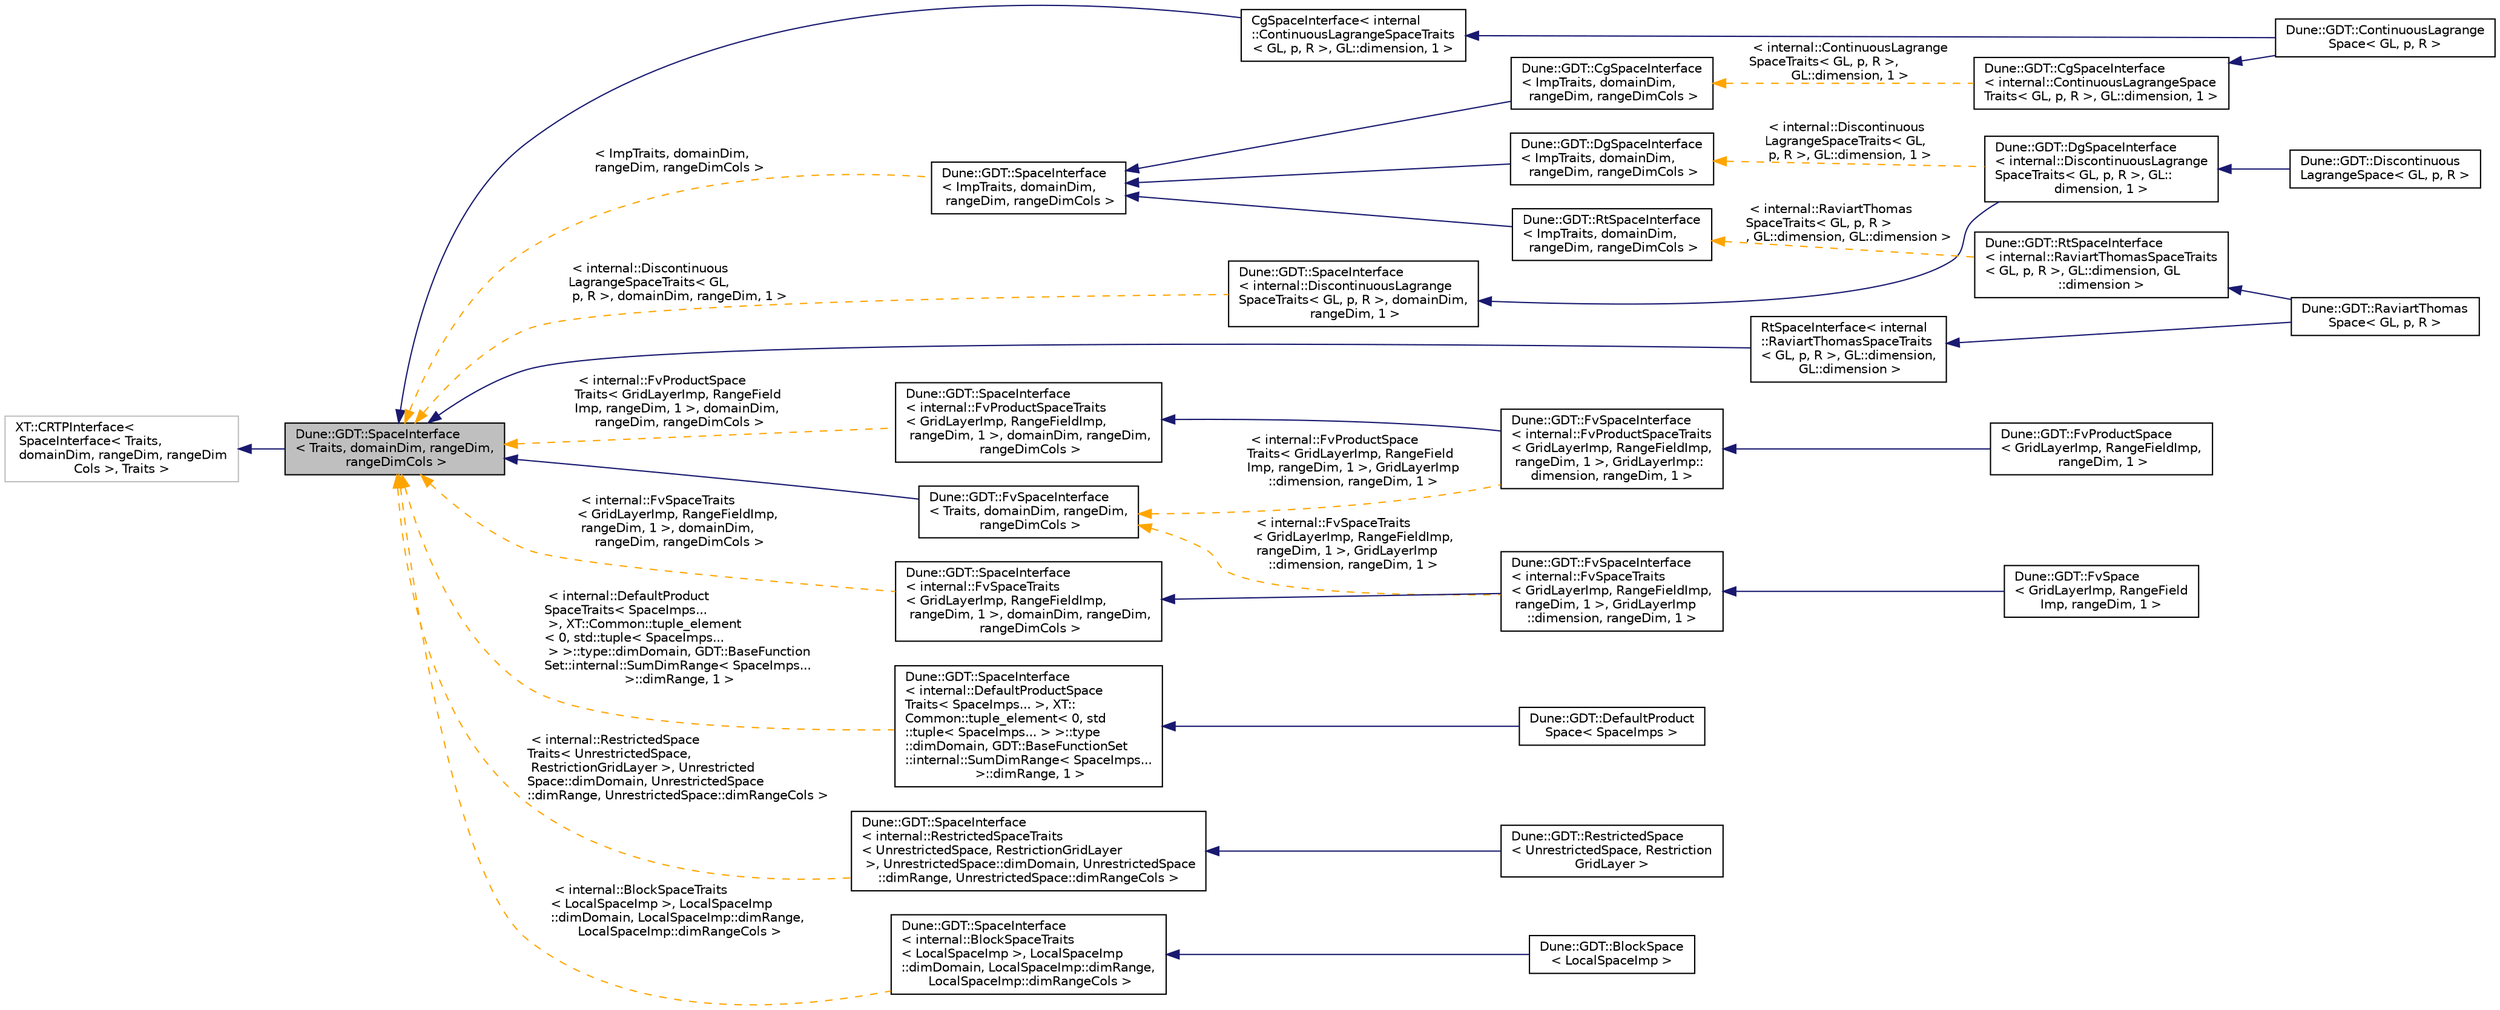 digraph "Dune::GDT::SpaceInterface&lt; Traits, domainDim, rangeDim, rangeDimCols &gt;"
{
  edge [fontname="Helvetica",fontsize="10",labelfontname="Helvetica",labelfontsize="10"];
  node [fontname="Helvetica",fontsize="10",shape=record];
  rankdir="LR";
  Node0 [label="Dune::GDT::SpaceInterface\l\< Traits, domainDim, rangeDim,\l rangeDimCols \>",height=0.2,width=0.4,color="black", fillcolor="grey75", style="filled", fontcolor="black"];
  Node1 -> Node0 [dir="back",color="midnightblue",fontsize="10",style="solid",fontname="Helvetica"];
  Node1 [label="XT::CRTPInterface\<\l SpaceInterface\< Traits,\l domainDim, rangeDim, rangeDim\lCols \>, Traits \>",height=0.2,width=0.4,color="grey75", fillcolor="white", style="filled"];
  Node0 -> Node2 [dir="back",color="midnightblue",fontsize="10",style="solid",fontname="Helvetica"];
  Node2 [label="CgSpaceInterface\< internal\l::ContinuousLagrangeSpaceTraits\l\< GL, p, R \>, GL::dimension, 1 \>",height=0.2,width=0.4,color="black", fillcolor="white", style="filled",URL="$a02461.html"];
  Node2 -> Node3 [dir="back",color="midnightblue",fontsize="10",style="solid",fontname="Helvetica"];
  Node3 [label="Dune::GDT::ContinuousLagrange\lSpace\< GL, p, R \>",height=0.2,width=0.4,color="black", fillcolor="white", style="filled",URL="$a02453.html"];
  Node0 -> Node4 [dir="back",color="midnightblue",fontsize="10",style="solid",fontname="Helvetica"];
  Node4 [label="Dune::GDT::FvSpaceInterface\l\< Traits, domainDim, rangeDim,\l rangeDimCols \>",height=0.2,width=0.4,color="black", fillcolor="white", style="filled",URL="$a02621.html"];
  Node4 -> Node5 [dir="back",color="orange",fontsize="10",style="dashed",label=" \< internal::FvSpaceTraits\l\< GridLayerImp, RangeFieldImp,\l rangeDim, 1 \>, GridLayerImp\l::dimension, rangeDim, 1 \>" ,fontname="Helvetica"];
  Node5 [label="Dune::GDT::FvSpaceInterface\l\< internal::FvSpaceTraits\l\< GridLayerImp, RangeFieldImp,\l rangeDim, 1 \>, GridLayerImp\l::dimension, rangeDim, 1 \>",height=0.2,width=0.4,color="black", fillcolor="white", style="filled",URL="$a02621.html"];
  Node5 -> Node6 [dir="back",color="midnightblue",fontsize="10",style="solid",fontname="Helvetica"];
  Node6 [label="Dune::GDT::FvSpace\l\< GridLayerImp, RangeField\lImp, rangeDim, 1 \>",height=0.2,width=0.4,color="black", fillcolor="white", style="filled",URL="$a02617.html"];
  Node4 -> Node7 [dir="back",color="orange",fontsize="10",style="dashed",label=" \< internal::FvProductSpace\lTraits\< GridLayerImp, RangeField\lImp, rangeDim, 1 \>, GridLayerImp\l::dimension, rangeDim, 1 \>" ,fontname="Helvetica"];
  Node7 [label="Dune::GDT::FvSpaceInterface\l\< internal::FvProductSpaceTraits\l\< GridLayerImp, RangeFieldImp,\l rangeDim, 1 \>, GridLayerImp::\ldimension, rangeDim, 1 \>",height=0.2,width=0.4,color="black", fillcolor="white", style="filled",URL="$a02621.html"];
  Node7 -> Node8 [dir="back",color="midnightblue",fontsize="10",style="solid",fontname="Helvetica"];
  Node8 [label="Dune::GDT::FvProductSpace\l\< GridLayerImp, RangeFieldImp,\l rangeDim, 1 \>",height=0.2,width=0.4,color="black", fillcolor="white", style="filled",URL="$a02645.html"];
  Node0 -> Node9 [dir="back",color="midnightblue",fontsize="10",style="solid",fontname="Helvetica"];
  Node9 [label="RtSpaceInterface\< internal\l::RaviartThomasSpaceTraits\l\< GL, p, R \>, GL::dimension,\l GL::dimension \>",height=0.2,width=0.4,color="black", fillcolor="white", style="filled",URL="$a02893.html"];
  Node9 -> Node10 [dir="back",color="midnightblue",fontsize="10",style="solid",fontname="Helvetica"];
  Node10 [label="Dune::GDT::RaviartThomas\lSpace\< GL, p, R \>",height=0.2,width=0.4,color="black", fillcolor="white", style="filled",URL="$a02857.html"];
  Node0 -> Node11 [dir="back",color="orange",fontsize="10",style="dashed",label=" \< internal::DefaultProduct\lSpaceTraits\< SpaceImps...\l \>, XT::Common::tuple_element\l\< 0, std::tuple\< SpaceImps...\l \> \>::type::dimDomain, GDT::BaseFunction\lSet::internal::SumDimRange\< SpaceImps...\l \>::dimRange, 1 \>" ,fontname="Helvetica"];
  Node11 [label="Dune::GDT::SpaceInterface\l\< internal::DefaultProductSpace\lTraits\< SpaceImps... \>, XT::\lCommon::tuple_element\< 0, std\l::tuple\< SpaceImps... \> \>::type\l::dimDomain, GDT::BaseFunctionSet\l::internal::SumDimRange\< SpaceImps...\l \>::dimRange, 1 \>",height=0.2,width=0.4,color="black", fillcolor="white", style="filled",URL="$a02693.html"];
  Node11 -> Node12 [dir="back",color="midnightblue",fontsize="10",style="solid",fontname="Helvetica"];
  Node12 [label="Dune::GDT::DefaultProduct\lSpace\< SpaceImps \>",height=0.2,width=0.4,color="black", fillcolor="white", style="filled",URL="$a02825.html"];
  Node0 -> Node13 [dir="back",color="orange",fontsize="10",style="dashed",label=" \< internal::Discontinuous\lLagrangeSpaceTraits\< GL,\l p, R \>, domainDim, rangeDim, 1 \>" ,fontname="Helvetica"];
  Node13 [label="Dune::GDT::SpaceInterface\l\< internal::DiscontinuousLagrange\lSpaceTraits\< GL, p, R \>, domainDim,\l rangeDim, 1 \>",height=0.2,width=0.4,color="black", fillcolor="white", style="filled",URL="$a02693.html"];
  Node13 -> Node14 [dir="back",color="midnightblue",fontsize="10",style="solid",fontname="Helvetica"];
  Node14 [label="Dune::GDT::DgSpaceInterface\l\< internal::DiscontinuousLagrange\lSpaceTraits\< GL, p, R \>, GL::\ldimension, 1 \>",height=0.2,width=0.4,color="black", fillcolor="white", style="filled",URL="$a02577.html"];
  Node14 -> Node15 [dir="back",color="midnightblue",fontsize="10",style="solid",fontname="Helvetica"];
  Node15 [label="Dune::GDT::Discontinuous\lLagrangeSpace\< GL, p, R \>",height=0.2,width=0.4,color="black", fillcolor="white", style="filled",URL="$a02549.html"];
  Node0 -> Node16 [dir="back",color="orange",fontsize="10",style="dashed",label=" \< ImpTraits, domainDim,\l rangeDim, rangeDimCols \>" ,fontname="Helvetica"];
  Node16 [label="Dune::GDT::SpaceInterface\l\< ImpTraits, domainDim,\l rangeDim, rangeDimCols \>",height=0.2,width=0.4,color="black", fillcolor="white", style="filled",URL="$a02693.html"];
  Node16 -> Node17 [dir="back",color="midnightblue",fontsize="10",style="solid",fontname="Helvetica"];
  Node17 [label="Dune::GDT::CgSpaceInterface\l\< ImpTraits, domainDim,\l rangeDim, rangeDimCols \>",height=0.2,width=0.4,color="black", fillcolor="white", style="filled",URL="$a02461.html"];
  Node17 -> Node18 [dir="back",color="orange",fontsize="10",style="dashed",label=" \< internal::ContinuousLagrange\lSpaceTraits\< GL, p, R \>,\l GL::dimension, 1 \>" ,fontname="Helvetica"];
  Node18 [label="Dune::GDT::CgSpaceInterface\l\< internal::ContinuousLagrangeSpace\lTraits\< GL, p, R \>, GL::dimension, 1 \>",height=0.2,width=0.4,color="black", fillcolor="white", style="filled",URL="$a02461.html"];
  Node18 -> Node3 [dir="back",color="midnightblue",fontsize="10",style="solid",fontname="Helvetica"];
  Node16 -> Node19 [dir="back",color="midnightblue",fontsize="10",style="solid",fontname="Helvetica"];
  Node19 [label="Dune::GDT::DgSpaceInterface\l\< ImpTraits, domainDim,\l rangeDim, rangeDimCols \>",height=0.2,width=0.4,color="black", fillcolor="white", style="filled",URL="$a02577.html"];
  Node19 -> Node14 [dir="back",color="orange",fontsize="10",style="dashed",label=" \< internal::Discontinuous\lLagrangeSpaceTraits\< GL,\l p, R \>, GL::dimension, 1 \>" ,fontname="Helvetica"];
  Node16 -> Node20 [dir="back",color="midnightblue",fontsize="10",style="solid",fontname="Helvetica"];
  Node20 [label="Dune::GDT::RtSpaceInterface\l\< ImpTraits, domainDim,\l rangeDim, rangeDimCols \>",height=0.2,width=0.4,color="black", fillcolor="white", style="filled",URL="$a02893.html"];
  Node20 -> Node21 [dir="back",color="orange",fontsize="10",style="dashed",label=" \< internal::RaviartThomas\lSpaceTraits\< GL, p, R \>\l, GL::dimension, GL::dimension \>" ,fontname="Helvetica"];
  Node21 [label="Dune::GDT::RtSpaceInterface\l\< internal::RaviartThomasSpaceTraits\l\< GL, p, R \>, GL::dimension, GL\l::dimension \>",height=0.2,width=0.4,color="black", fillcolor="white", style="filled",URL="$a02893.html"];
  Node21 -> Node10 [dir="back",color="midnightblue",fontsize="10",style="solid",fontname="Helvetica"];
  Node0 -> Node22 [dir="back",color="orange",fontsize="10",style="dashed",label=" \< internal::RestrictedSpace\lTraits\< UnrestrictedSpace,\l RestrictionGridLayer \>, Unrestricted\lSpace::dimDomain, UnrestrictedSpace\l::dimRange, UnrestrictedSpace::dimRangeCols \>" ,fontname="Helvetica"];
  Node22 [label="Dune::GDT::SpaceInterface\l\< internal::RestrictedSpaceTraits\l\< UnrestrictedSpace, RestrictionGridLayer\l \>, UnrestrictedSpace::dimDomain, UnrestrictedSpace\l::dimRange, UnrestrictedSpace::dimRangeCols \>",height=0.2,width=0.4,color="black", fillcolor="white", style="filled",URL="$a02693.html"];
  Node22 -> Node23 [dir="back",color="midnightblue",fontsize="10",style="solid",fontname="Helvetica"];
  Node23 [label="Dune::GDT::RestrictedSpace\l\< UnrestrictedSpace, Restriction\lGridLayer \>",height=0.2,width=0.4,color="black", fillcolor="white", style="filled",URL="$a02217.html"];
  Node0 -> Node24 [dir="back",color="orange",fontsize="10",style="dashed",label=" \< internal::FvProductSpace\lTraits\< GridLayerImp, RangeField\lImp, rangeDim, 1 \>, domainDim,\l rangeDim, rangeDimCols \>" ,fontname="Helvetica"];
  Node24 [label="Dune::GDT::SpaceInterface\l\< internal::FvProductSpaceTraits\l\< GridLayerImp, RangeFieldImp,\l rangeDim, 1 \>, domainDim, rangeDim,\l rangeDimCols \>",height=0.2,width=0.4,color="black", fillcolor="white", style="filled",URL="$a02693.html"];
  Node24 -> Node7 [dir="back",color="midnightblue",fontsize="10",style="solid",fontname="Helvetica"];
  Node0 -> Node25 [dir="back",color="orange",fontsize="10",style="dashed",label=" \< internal::FvSpaceTraits\l\< GridLayerImp, RangeFieldImp,\l rangeDim, 1 \>, domainDim,\l rangeDim, rangeDimCols \>" ,fontname="Helvetica"];
  Node25 [label="Dune::GDT::SpaceInterface\l\< internal::FvSpaceTraits\l\< GridLayerImp, RangeFieldImp,\l rangeDim, 1 \>, domainDim, rangeDim,\l rangeDimCols \>",height=0.2,width=0.4,color="black", fillcolor="white", style="filled",URL="$a02693.html"];
  Node25 -> Node5 [dir="back",color="midnightblue",fontsize="10",style="solid",fontname="Helvetica"];
  Node0 -> Node26 [dir="back",color="orange",fontsize="10",style="dashed",label=" \< internal::BlockSpaceTraits\l\< LocalSpaceImp \>, LocalSpaceImp\l::dimDomain, LocalSpaceImp::dimRange,\l LocalSpaceImp::dimRangeCols \>" ,fontname="Helvetica"];
  Node26 [label="Dune::GDT::SpaceInterface\l\< internal::BlockSpaceTraits\l\< LocalSpaceImp \>, LocalSpaceImp\l::dimDomain, LocalSpaceImp::dimRange,\l LocalSpaceImp::dimRangeCols \>",height=0.2,width=0.4,color="black", fillcolor="white", style="filled",URL="$a02693.html"];
  Node26 -> Node27 [dir="back",color="midnightblue",fontsize="10",style="solid",fontname="Helvetica"];
  Node27 [label="Dune::GDT::BlockSpace\l\< LocalSpaceImp \>",height=0.2,width=0.4,color="black", fillcolor="white", style="filled",URL="$a02185.html"];
}
